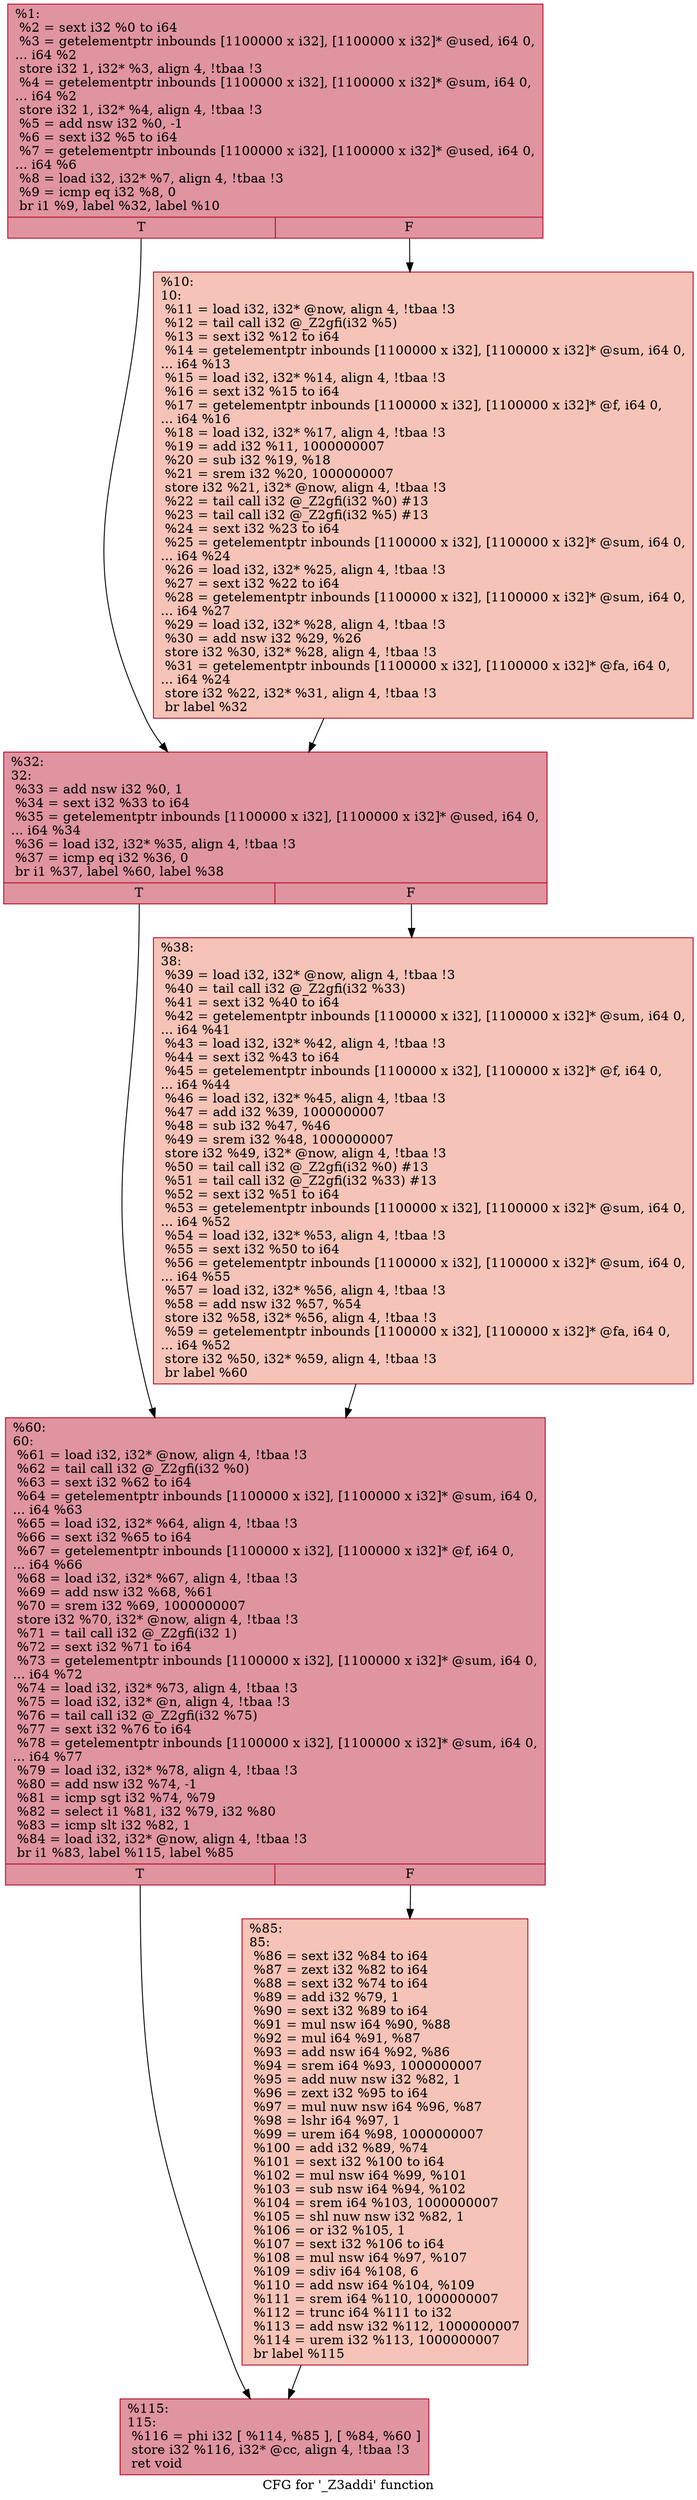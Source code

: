 digraph "CFG for '_Z3addi' function" {
	label="CFG for '_Z3addi' function";

	Node0x55673062fc10 [shape=record,color="#b70d28ff", style=filled, fillcolor="#b70d2870",label="{%1:\l  %2 = sext i32 %0 to i64\l  %3 = getelementptr inbounds [1100000 x i32], [1100000 x i32]* @used, i64 0,\l... i64 %2\l  store i32 1, i32* %3, align 4, !tbaa !3\l  %4 = getelementptr inbounds [1100000 x i32], [1100000 x i32]* @sum, i64 0,\l... i64 %2\l  store i32 1, i32* %4, align 4, !tbaa !3\l  %5 = add nsw i32 %0, -1\l  %6 = sext i32 %5 to i64\l  %7 = getelementptr inbounds [1100000 x i32], [1100000 x i32]* @used, i64 0,\l... i64 %6\l  %8 = load i32, i32* %7, align 4, !tbaa !3\l  %9 = icmp eq i32 %8, 0\l  br i1 %9, label %32, label %10\l|{<s0>T|<s1>F}}"];
	Node0x55673062fc10:s0 -> Node0x55673062ff40;
	Node0x55673062fc10:s1 -> Node0x556730630370;
	Node0x556730630370 [shape=record,color="#b70d28ff", style=filled, fillcolor="#e8765c70",label="{%10:\l10:                                               \l  %11 = load i32, i32* @now, align 4, !tbaa !3\l  %12 = tail call i32 @_Z2gfi(i32 %5)\l  %13 = sext i32 %12 to i64\l  %14 = getelementptr inbounds [1100000 x i32], [1100000 x i32]* @sum, i64 0,\l... i64 %13\l  %15 = load i32, i32* %14, align 4, !tbaa !3\l  %16 = sext i32 %15 to i64\l  %17 = getelementptr inbounds [1100000 x i32], [1100000 x i32]* @f, i64 0,\l... i64 %16\l  %18 = load i32, i32* %17, align 4, !tbaa !3\l  %19 = add i32 %11, 1000000007\l  %20 = sub i32 %19, %18\l  %21 = srem i32 %20, 1000000007\l  store i32 %21, i32* @now, align 4, !tbaa !3\l  %22 = tail call i32 @_Z2gfi(i32 %0) #13\l  %23 = tail call i32 @_Z2gfi(i32 %5) #13\l  %24 = sext i32 %23 to i64\l  %25 = getelementptr inbounds [1100000 x i32], [1100000 x i32]* @sum, i64 0,\l... i64 %24\l  %26 = load i32, i32* %25, align 4, !tbaa !3\l  %27 = sext i32 %22 to i64\l  %28 = getelementptr inbounds [1100000 x i32], [1100000 x i32]* @sum, i64 0,\l... i64 %27\l  %29 = load i32, i32* %28, align 4, !tbaa !3\l  %30 = add nsw i32 %29, %26\l  store i32 %30, i32* %28, align 4, !tbaa !3\l  %31 = getelementptr inbounds [1100000 x i32], [1100000 x i32]* @fa, i64 0,\l... i64 %24\l  store i32 %22, i32* %31, align 4, !tbaa !3\l  br label %32\l}"];
	Node0x556730630370 -> Node0x55673062ff40;
	Node0x55673062ff40 [shape=record,color="#b70d28ff", style=filled, fillcolor="#b70d2870",label="{%32:\l32:                                               \l  %33 = add nsw i32 %0, 1\l  %34 = sext i32 %33 to i64\l  %35 = getelementptr inbounds [1100000 x i32], [1100000 x i32]* @used, i64 0,\l... i64 %34\l  %36 = load i32, i32* %35, align 4, !tbaa !3\l  %37 = icmp eq i32 %36, 0\l  br i1 %37, label %60, label %38\l|{<s0>T|<s1>F}}"];
	Node0x55673062ff40:s0 -> Node0x5567306317e0;
	Node0x55673062ff40:s1 -> Node0x556730631830;
	Node0x556730631830 [shape=record,color="#b70d28ff", style=filled, fillcolor="#e8765c70",label="{%38:\l38:                                               \l  %39 = load i32, i32* @now, align 4, !tbaa !3\l  %40 = tail call i32 @_Z2gfi(i32 %33)\l  %41 = sext i32 %40 to i64\l  %42 = getelementptr inbounds [1100000 x i32], [1100000 x i32]* @sum, i64 0,\l... i64 %41\l  %43 = load i32, i32* %42, align 4, !tbaa !3\l  %44 = sext i32 %43 to i64\l  %45 = getelementptr inbounds [1100000 x i32], [1100000 x i32]* @f, i64 0,\l... i64 %44\l  %46 = load i32, i32* %45, align 4, !tbaa !3\l  %47 = add i32 %39, 1000000007\l  %48 = sub i32 %47, %46\l  %49 = srem i32 %48, 1000000007\l  store i32 %49, i32* @now, align 4, !tbaa !3\l  %50 = tail call i32 @_Z2gfi(i32 %0) #13\l  %51 = tail call i32 @_Z2gfi(i32 %33) #13\l  %52 = sext i32 %51 to i64\l  %53 = getelementptr inbounds [1100000 x i32], [1100000 x i32]* @sum, i64 0,\l... i64 %52\l  %54 = load i32, i32* %53, align 4, !tbaa !3\l  %55 = sext i32 %50 to i64\l  %56 = getelementptr inbounds [1100000 x i32], [1100000 x i32]* @sum, i64 0,\l... i64 %55\l  %57 = load i32, i32* %56, align 4, !tbaa !3\l  %58 = add nsw i32 %57, %54\l  store i32 %58, i32* %56, align 4, !tbaa !3\l  %59 = getelementptr inbounds [1100000 x i32], [1100000 x i32]* @fa, i64 0,\l... i64 %52\l  store i32 %50, i32* %59, align 4, !tbaa !3\l  br label %60\l}"];
	Node0x556730631830 -> Node0x5567306317e0;
	Node0x5567306317e0 [shape=record,color="#b70d28ff", style=filled, fillcolor="#b70d2870",label="{%60:\l60:                                               \l  %61 = load i32, i32* @now, align 4, !tbaa !3\l  %62 = tail call i32 @_Z2gfi(i32 %0)\l  %63 = sext i32 %62 to i64\l  %64 = getelementptr inbounds [1100000 x i32], [1100000 x i32]* @sum, i64 0,\l... i64 %63\l  %65 = load i32, i32* %64, align 4, !tbaa !3\l  %66 = sext i32 %65 to i64\l  %67 = getelementptr inbounds [1100000 x i32], [1100000 x i32]* @f, i64 0,\l... i64 %66\l  %68 = load i32, i32* %67, align 4, !tbaa !3\l  %69 = add nsw i32 %68, %61\l  %70 = srem i32 %69, 1000000007\l  store i32 %70, i32* @now, align 4, !tbaa !3\l  %71 = tail call i32 @_Z2gfi(i32 1)\l  %72 = sext i32 %71 to i64\l  %73 = getelementptr inbounds [1100000 x i32], [1100000 x i32]* @sum, i64 0,\l... i64 %72\l  %74 = load i32, i32* %73, align 4, !tbaa !3\l  %75 = load i32, i32* @n, align 4, !tbaa !3\l  %76 = tail call i32 @_Z2gfi(i32 %75)\l  %77 = sext i32 %76 to i64\l  %78 = getelementptr inbounds [1100000 x i32], [1100000 x i32]* @sum, i64 0,\l... i64 %77\l  %79 = load i32, i32* %78, align 4, !tbaa !3\l  %80 = add nsw i32 %74, -1\l  %81 = icmp sgt i32 %74, %79\l  %82 = select i1 %81, i32 %79, i32 %80\l  %83 = icmp slt i32 %82, 1\l  %84 = load i32, i32* @now, align 4, !tbaa !3\l  br i1 %83, label %115, label %85\l|{<s0>T|<s1>F}}"];
	Node0x5567306317e0:s0 -> Node0x556730633b10;
	Node0x5567306317e0:s1 -> Node0x556730633b60;
	Node0x556730633b60 [shape=record,color="#b70d28ff", style=filled, fillcolor="#e8765c70",label="{%85:\l85:                                               \l  %86 = sext i32 %84 to i64\l  %87 = zext i32 %82 to i64\l  %88 = sext i32 %74 to i64\l  %89 = add i32 %79, 1\l  %90 = sext i32 %89 to i64\l  %91 = mul nsw i64 %90, %88\l  %92 = mul i64 %91, %87\l  %93 = add nsw i64 %92, %86\l  %94 = srem i64 %93, 1000000007\l  %95 = add nuw nsw i32 %82, 1\l  %96 = zext i32 %95 to i64\l  %97 = mul nuw nsw i64 %96, %87\l  %98 = lshr i64 %97, 1\l  %99 = urem i64 %98, 1000000007\l  %100 = add i32 %89, %74\l  %101 = sext i32 %100 to i64\l  %102 = mul nsw i64 %99, %101\l  %103 = sub nsw i64 %94, %102\l  %104 = srem i64 %103, 1000000007\l  %105 = shl nuw nsw i32 %82, 1\l  %106 = or i32 %105, 1\l  %107 = sext i32 %106 to i64\l  %108 = mul nsw i64 %97, %107\l  %109 = sdiv i64 %108, 6\l  %110 = add nsw i64 %104, %109\l  %111 = srem i64 %110, 1000000007\l  %112 = trunc i64 %111 to i32\l  %113 = add nsw i32 %112, 1000000007\l  %114 = urem i32 %113, 1000000007\l  br label %115\l}"];
	Node0x556730633b60 -> Node0x556730633b10;
	Node0x556730633b10 [shape=record,color="#b70d28ff", style=filled, fillcolor="#b70d2870",label="{%115:\l115:                                              \l  %116 = phi i32 [ %114, %85 ], [ %84, %60 ]\l  store i32 %116, i32* @cc, align 4, !tbaa !3\l  ret void\l}"];
}
